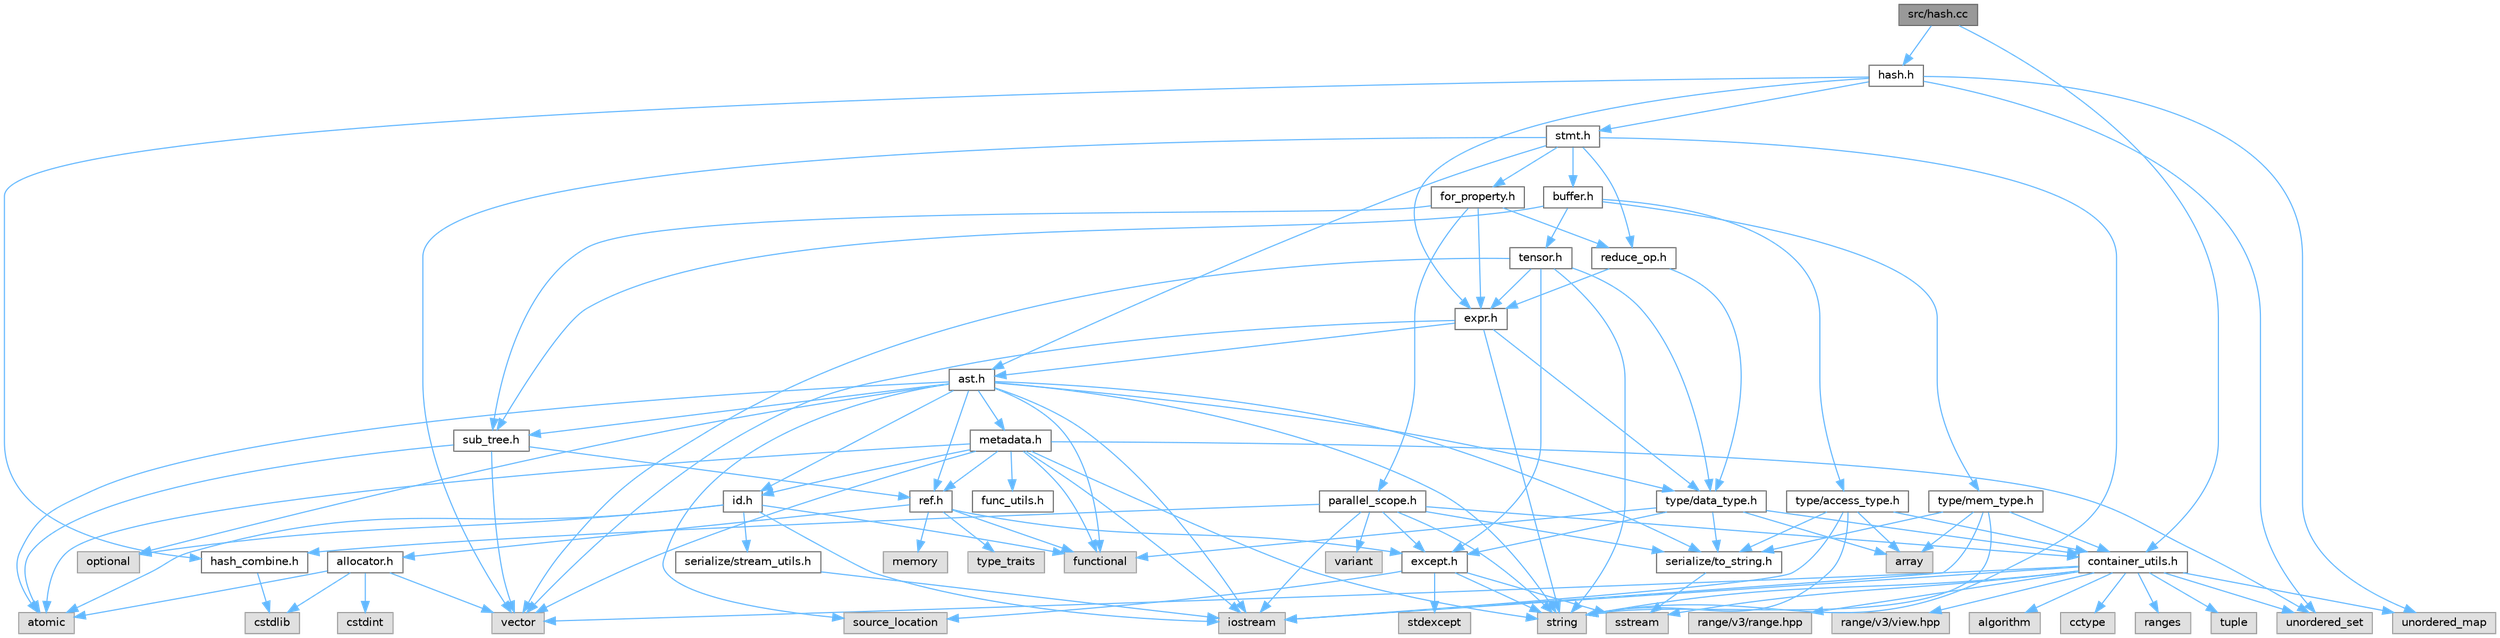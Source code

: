 digraph "src/hash.cc"
{
 // LATEX_PDF_SIZE
  bgcolor="transparent";
  edge [fontname=Helvetica,fontsize=10,labelfontname=Helvetica,labelfontsize=10];
  node [fontname=Helvetica,fontsize=10,shape=box,height=0.2,width=0.4];
  Node1 [label="src/hash.cc",height=0.2,width=0.4,color="gray40", fillcolor="grey60", style="filled", fontcolor="black",tooltip=" "];
  Node1 -> Node2 [color="steelblue1",style="solid"];
  Node2 [label="container_utils.h",height=0.2,width=0.4,color="grey40", fillcolor="white", style="filled",URL="$container__utils_8h.html",tooltip=" "];
  Node2 -> Node3 [color="steelblue1",style="solid"];
  Node3 [label="algorithm",height=0.2,width=0.4,color="grey60", fillcolor="#E0E0E0", style="filled",tooltip=" "];
  Node2 -> Node4 [color="steelblue1",style="solid"];
  Node4 [label="cctype",height=0.2,width=0.4,color="grey60", fillcolor="#E0E0E0", style="filled",tooltip=" "];
  Node2 -> Node5 [color="steelblue1",style="solid"];
  Node5 [label="iostream",height=0.2,width=0.4,color="grey60", fillcolor="#E0E0E0", style="filled",tooltip=" "];
  Node2 -> Node6 [color="steelblue1",style="solid"];
  Node6 [label="ranges",height=0.2,width=0.4,color="grey60", fillcolor="#E0E0E0", style="filled",tooltip=" "];
  Node2 -> Node7 [color="steelblue1",style="solid"];
  Node7 [label="sstream",height=0.2,width=0.4,color="grey60", fillcolor="#E0E0E0", style="filled",tooltip=" "];
  Node2 -> Node8 [color="steelblue1",style="solid"];
  Node8 [label="string",height=0.2,width=0.4,color="grey60", fillcolor="#E0E0E0", style="filled",tooltip=" "];
  Node2 -> Node9 [color="steelblue1",style="solid"];
  Node9 [label="tuple",height=0.2,width=0.4,color="grey60", fillcolor="#E0E0E0", style="filled",tooltip=" "];
  Node2 -> Node10 [color="steelblue1",style="solid"];
  Node10 [label="unordered_map",height=0.2,width=0.4,color="grey60", fillcolor="#E0E0E0", style="filled",tooltip=" "];
  Node2 -> Node11 [color="steelblue1",style="solid"];
  Node11 [label="unordered_set",height=0.2,width=0.4,color="grey60", fillcolor="#E0E0E0", style="filled",tooltip=" "];
  Node2 -> Node12 [color="steelblue1",style="solid"];
  Node12 [label="vector",height=0.2,width=0.4,color="grey60", fillcolor="#E0E0E0", style="filled",tooltip=" "];
  Node2 -> Node13 [color="steelblue1",style="solid"];
  Node13 [label="range/v3/range.hpp",height=0.2,width=0.4,color="grey60", fillcolor="#E0E0E0", style="filled",tooltip=" "];
  Node2 -> Node14 [color="steelblue1",style="solid"];
  Node14 [label="range/v3/view.hpp",height=0.2,width=0.4,color="grey60", fillcolor="#E0E0E0", style="filled",tooltip=" "];
  Node1 -> Node15 [color="steelblue1",style="solid"];
  Node15 [label="hash.h",height=0.2,width=0.4,color="grey40", fillcolor="white", style="filled",URL="$hash_8h.html",tooltip=" "];
  Node15 -> Node10 [color="steelblue1",style="solid"];
  Node15 -> Node11 [color="steelblue1",style="solid"];
  Node15 -> Node16 [color="steelblue1",style="solid"];
  Node16 [label="expr.h",height=0.2,width=0.4,color="grey40", fillcolor="white", style="filled",URL="$expr_8h.html",tooltip=" "];
  Node16 -> Node8 [color="steelblue1",style="solid"];
  Node16 -> Node12 [color="steelblue1",style="solid"];
  Node16 -> Node17 [color="steelblue1",style="solid"];
  Node17 [label="ast.h",height=0.2,width=0.4,color="grey40", fillcolor="white", style="filled",URL="$ast_8h.html",tooltip=" "];
  Node17 -> Node18 [color="steelblue1",style="solid"];
  Node18 [label="atomic",height=0.2,width=0.4,color="grey60", fillcolor="#E0E0E0", style="filled",tooltip=" "];
  Node17 -> Node19 [color="steelblue1",style="solid"];
  Node19 [label="functional",height=0.2,width=0.4,color="grey60", fillcolor="#E0E0E0", style="filled",tooltip=" "];
  Node17 -> Node5 [color="steelblue1",style="solid"];
  Node17 -> Node20 [color="steelblue1",style="solid"];
  Node20 [label="optional",height=0.2,width=0.4,color="grey60", fillcolor="#E0E0E0", style="filled",tooltip=" "];
  Node17 -> Node21 [color="steelblue1",style="solid"];
  Node21 [label="source_location",height=0.2,width=0.4,color="grey60", fillcolor="#E0E0E0", style="filled",tooltip=" "];
  Node17 -> Node8 [color="steelblue1",style="solid"];
  Node17 -> Node22 [color="steelblue1",style="solid"];
  Node22 [label="id.h",height=0.2,width=0.4,color="grey40", fillcolor="white", style="filled",URL="$id_8h.html",tooltip=" "];
  Node22 -> Node18 [color="steelblue1",style="solid"];
  Node22 -> Node19 [color="steelblue1",style="solid"];
  Node22 -> Node5 [color="steelblue1",style="solid"];
  Node22 -> Node20 [color="steelblue1",style="solid"];
  Node22 -> Node23 [color="steelblue1",style="solid"];
  Node23 [label="serialize/stream_utils.h",height=0.2,width=0.4,color="grey40", fillcolor="white", style="filled",URL="$stream__utils_8h.html",tooltip=" "];
  Node23 -> Node5 [color="steelblue1",style="solid"];
  Node17 -> Node24 [color="steelblue1",style="solid"];
  Node24 [label="metadata.h",height=0.2,width=0.4,color="grey40", fillcolor="white", style="filled",URL="$metadata_8h.html",tooltip=" "];
  Node24 -> Node18 [color="steelblue1",style="solid"];
  Node24 -> Node19 [color="steelblue1",style="solid"];
  Node24 -> Node5 [color="steelblue1",style="solid"];
  Node24 -> Node8 [color="steelblue1",style="solid"];
  Node24 -> Node11 [color="steelblue1",style="solid"];
  Node24 -> Node12 [color="steelblue1",style="solid"];
  Node24 -> Node25 [color="steelblue1",style="solid"];
  Node25 [label="func_utils.h",height=0.2,width=0.4,color="grey40", fillcolor="white", style="filled",URL="$func__utils_8h.html",tooltip=" "];
  Node24 -> Node22 [color="steelblue1",style="solid"];
  Node24 -> Node26 [color="steelblue1",style="solid"];
  Node26 [label="ref.h",height=0.2,width=0.4,color="grey40", fillcolor="white", style="filled",URL="$ref_8h.html",tooltip=" "];
  Node26 -> Node19 [color="steelblue1",style="solid"];
  Node26 -> Node27 [color="steelblue1",style="solid"];
  Node27 [label="memory",height=0.2,width=0.4,color="grey60", fillcolor="#E0E0E0", style="filled",tooltip=" "];
  Node26 -> Node28 [color="steelblue1",style="solid"];
  Node28 [label="type_traits",height=0.2,width=0.4,color="grey60", fillcolor="#E0E0E0", style="filled",tooltip=" "];
  Node26 -> Node29 [color="steelblue1",style="solid"];
  Node29 [label="allocator.h",height=0.2,width=0.4,color="grey40", fillcolor="white", style="filled",URL="$allocator_8h.html",tooltip=" "];
  Node29 -> Node18 [color="steelblue1",style="solid"];
  Node29 -> Node30 [color="steelblue1",style="solid"];
  Node30 [label="cstdint",height=0.2,width=0.4,color="grey60", fillcolor="#E0E0E0", style="filled",tooltip=" "];
  Node29 -> Node31 [color="steelblue1",style="solid"];
  Node31 [label="cstdlib",height=0.2,width=0.4,color="grey60", fillcolor="#E0E0E0", style="filled",tooltip=" "];
  Node29 -> Node12 [color="steelblue1",style="solid"];
  Node26 -> Node32 [color="steelblue1",style="solid"];
  Node32 [label="except.h",height=0.2,width=0.4,color="grey40", fillcolor="white", style="filled",URL="$except_8h.html",tooltip=" "];
  Node32 -> Node21 [color="steelblue1",style="solid"];
  Node32 -> Node7 [color="steelblue1",style="solid"];
  Node32 -> Node33 [color="steelblue1",style="solid"];
  Node33 [label="stdexcept",height=0.2,width=0.4,color="grey60", fillcolor="#E0E0E0", style="filled",tooltip=" "];
  Node32 -> Node8 [color="steelblue1",style="solid"];
  Node17 -> Node26 [color="steelblue1",style="solid"];
  Node17 -> Node34 [color="steelblue1",style="solid"];
  Node34 [label="serialize/to_string.h",height=0.2,width=0.4,color="grey40", fillcolor="white", style="filled",URL="$to__string_8h.html",tooltip=" "];
  Node34 -> Node7 [color="steelblue1",style="solid"];
  Node17 -> Node35 [color="steelblue1",style="solid"];
  Node35 [label="sub_tree.h",height=0.2,width=0.4,color="grey40", fillcolor="white", style="filled",URL="$sub__tree_8h.html",tooltip=" "];
  Node35 -> Node18 [color="steelblue1",style="solid"];
  Node35 -> Node12 [color="steelblue1",style="solid"];
  Node35 -> Node26 [color="steelblue1",style="solid"];
  Node17 -> Node36 [color="steelblue1",style="solid"];
  Node36 [label="type/data_type.h",height=0.2,width=0.4,color="grey40", fillcolor="white", style="filled",URL="$data__type_8h.html",tooltip=" "];
  Node36 -> Node37 [color="steelblue1",style="solid"];
  Node37 [label="array",height=0.2,width=0.4,color="grey60", fillcolor="#E0E0E0", style="filled",tooltip=" "];
  Node36 -> Node19 [color="steelblue1",style="solid"];
  Node36 -> Node2 [color="steelblue1",style="solid"];
  Node36 -> Node32 [color="steelblue1",style="solid"];
  Node36 -> Node34 [color="steelblue1",style="solid"];
  Node16 -> Node36 [color="steelblue1",style="solid"];
  Node15 -> Node38 [color="steelblue1",style="solid"];
  Node38 [label="hash_combine.h",height=0.2,width=0.4,color="grey40", fillcolor="white", style="filled",URL="$hash__combine_8h.html",tooltip=" "];
  Node38 -> Node31 [color="steelblue1",style="solid"];
  Node15 -> Node39 [color="steelblue1",style="solid"];
  Node39 [label="stmt.h",height=0.2,width=0.4,color="grey40", fillcolor="white", style="filled",URL="$stmt_8h.html",tooltip=" "];
  Node39 -> Node8 [color="steelblue1",style="solid"];
  Node39 -> Node12 [color="steelblue1",style="solid"];
  Node39 -> Node17 [color="steelblue1",style="solid"];
  Node39 -> Node40 [color="steelblue1",style="solid"];
  Node40 [label="buffer.h",height=0.2,width=0.4,color="grey40", fillcolor="white", style="filled",URL="$buffer_8h.html",tooltip=" "];
  Node40 -> Node35 [color="steelblue1",style="solid"];
  Node40 -> Node41 [color="steelblue1",style="solid"];
  Node41 [label="tensor.h",height=0.2,width=0.4,color="grey40", fillcolor="white", style="filled",URL="$tensor_8h.html",tooltip=" "];
  Node41 -> Node8 [color="steelblue1",style="solid"];
  Node41 -> Node12 [color="steelblue1",style="solid"];
  Node41 -> Node32 [color="steelblue1",style="solid"];
  Node41 -> Node16 [color="steelblue1",style="solid"];
  Node41 -> Node36 [color="steelblue1",style="solid"];
  Node40 -> Node42 [color="steelblue1",style="solid"];
  Node42 [label="type/access_type.h",height=0.2,width=0.4,color="grey40", fillcolor="white", style="filled",URL="$access__type_8h.html",tooltip=" "];
  Node42 -> Node37 [color="steelblue1",style="solid"];
  Node42 -> Node5 [color="steelblue1",style="solid"];
  Node42 -> Node8 [color="steelblue1",style="solid"];
  Node42 -> Node2 [color="steelblue1",style="solid"];
  Node42 -> Node34 [color="steelblue1",style="solid"];
  Node40 -> Node43 [color="steelblue1",style="solid"];
  Node43 [label="type/mem_type.h",height=0.2,width=0.4,color="grey40", fillcolor="white", style="filled",URL="$mem__type_8h.html",tooltip=" "];
  Node43 -> Node37 [color="steelblue1",style="solid"];
  Node43 -> Node5 [color="steelblue1",style="solid"];
  Node43 -> Node8 [color="steelblue1",style="solid"];
  Node43 -> Node2 [color="steelblue1",style="solid"];
  Node43 -> Node34 [color="steelblue1",style="solid"];
  Node39 -> Node44 [color="steelblue1",style="solid"];
  Node44 [label="for_property.h",height=0.2,width=0.4,color="grey40", fillcolor="white", style="filled",URL="$for__property_8h.html",tooltip=" "];
  Node44 -> Node16 [color="steelblue1",style="solid"];
  Node44 -> Node45 [color="steelblue1",style="solid"];
  Node45 [label="parallel_scope.h",height=0.2,width=0.4,color="grey40", fillcolor="white", style="filled",URL="$parallel__scope_8h.html",tooltip=" "];
  Node45 -> Node5 [color="steelblue1",style="solid"];
  Node45 -> Node8 [color="steelblue1",style="solid"];
  Node45 -> Node46 [color="steelblue1",style="solid"];
  Node46 [label="variant",height=0.2,width=0.4,color="grey60", fillcolor="#E0E0E0", style="filled",tooltip=" "];
  Node45 -> Node2 [color="steelblue1",style="solid"];
  Node45 -> Node32 [color="steelblue1",style="solid"];
  Node45 -> Node38 [color="steelblue1",style="solid"];
  Node45 -> Node34 [color="steelblue1",style="solid"];
  Node44 -> Node47 [color="steelblue1",style="solid"];
  Node47 [label="reduce_op.h",height=0.2,width=0.4,color="grey40", fillcolor="white", style="filled",URL="$reduce__op_8h.html",tooltip=" "];
  Node47 -> Node16 [color="steelblue1",style="solid"];
  Node47 -> Node36 [color="steelblue1",style="solid"];
  Node44 -> Node35 [color="steelblue1",style="solid"];
  Node39 -> Node47 [color="steelblue1",style="solid"];
}
